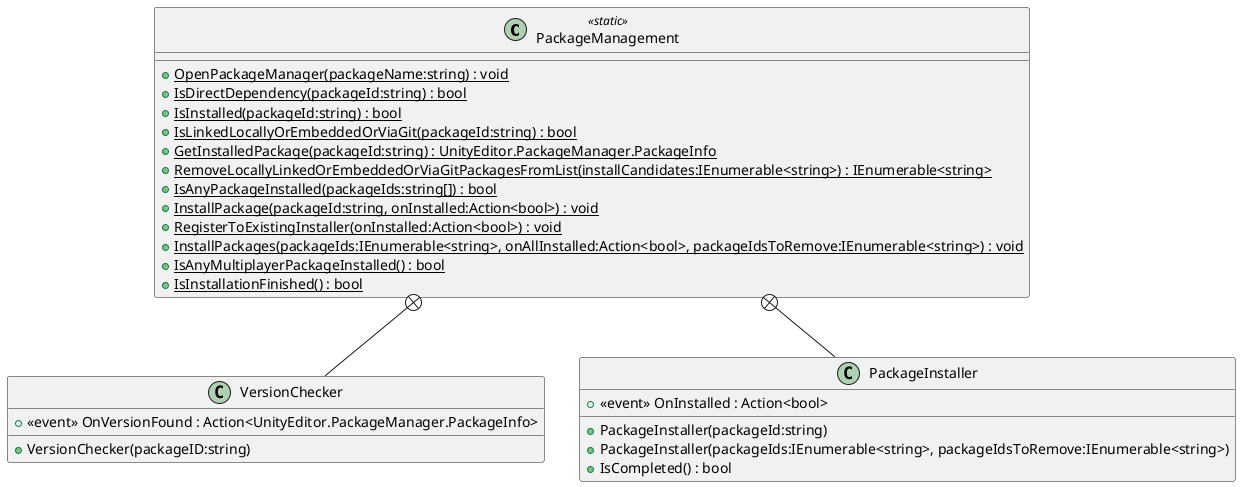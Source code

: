 @startuml
class PackageManagement <<static>> {
    + {static} OpenPackageManager(packageName:string) : void
    + {static} IsDirectDependency(packageId:string) : bool
    + {static} IsInstalled(packageId:string) : bool
    + {static} IsLinkedLocallyOrEmbeddedOrViaGit(packageId:string) : bool
    + {static} GetInstalledPackage(packageId:string) : UnityEditor.PackageManager.PackageInfo
    + {static} RemoveLocallyLinkedOrEmbeddedOrViaGitPackagesFromList(installCandidates:IEnumerable<string>) : IEnumerable<string>
    + {static} IsAnyPackageInstalled(packageIds:string[]) : bool
    + {static} InstallPackage(packageId:string, onInstalled:Action<bool>) : void
    + {static} RegisterToExistingInstaller(onInstalled:Action<bool>) : void
    + {static} InstallPackages(packageIds:IEnumerable<string>, onAllInstalled:Action<bool>, packageIdsToRemove:IEnumerable<string>) : void
    + {static} IsAnyMultiplayerPackageInstalled() : bool
    + {static} IsInstallationFinished() : bool
}
class VersionChecker {
    + VersionChecker(packageID:string)
    +  <<event>> OnVersionFound : Action<UnityEditor.PackageManager.PackageInfo> 
}
class PackageInstaller {
    +  <<event>> OnInstalled : Action<bool> 
    + PackageInstaller(packageId:string)
    + PackageInstaller(packageIds:IEnumerable<string>, packageIdsToRemove:IEnumerable<string>)
    + IsCompleted() : bool
}
PackageManagement +-- VersionChecker
PackageManagement +-- PackageInstaller
@enduml
